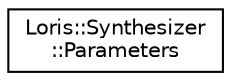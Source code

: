 digraph "Graphical Class Hierarchy"
{
 // LATEX_PDF_SIZE
  edge [fontname="Helvetica",fontsize="10",labelfontname="Helvetica",labelfontsize="10"];
  node [fontname="Helvetica",fontsize="10",shape=record];
  rankdir="LR";
  Node0 [label="Loris::Synthesizer\l::Parameters",height=0.2,width=0.4,color="black", fillcolor="white", style="filled",URL="$a00355.html",tooltip=" "];
}
